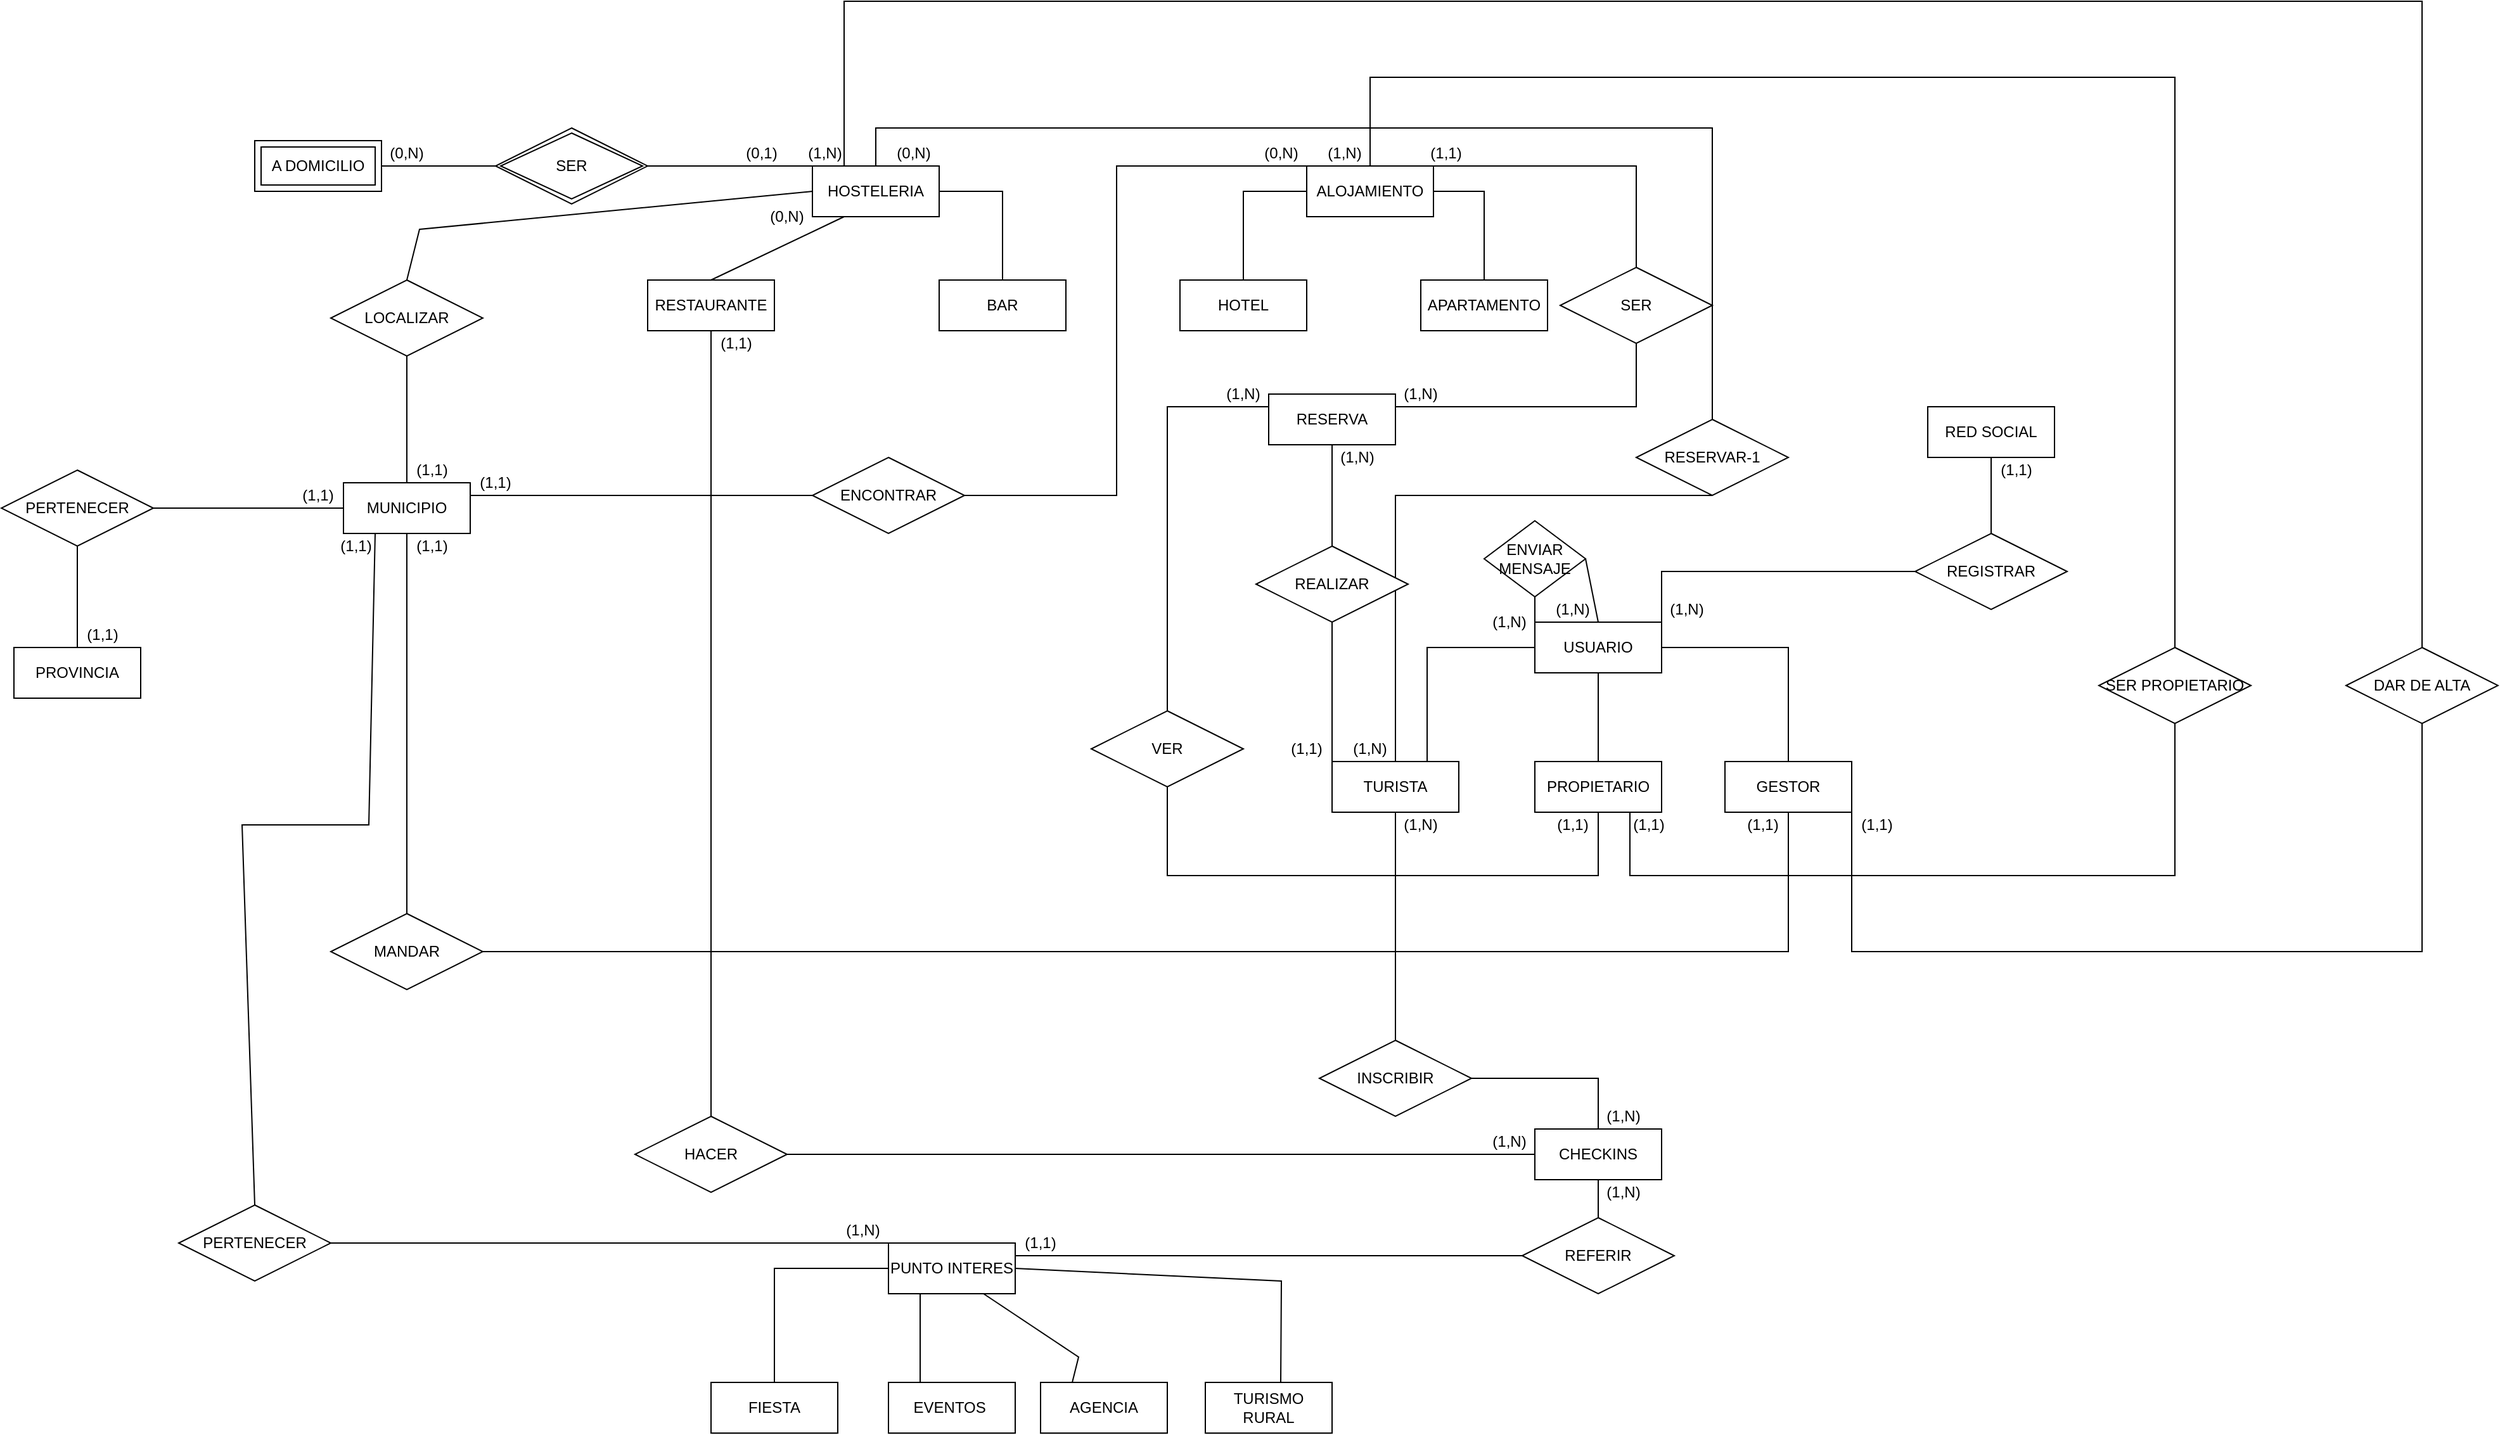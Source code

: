 <mxfile version="14.4.3" type="github">
  <diagram id="R2lEEEUBdFMjLlhIrx00" name="Page-1">
    <mxGraphModel dx="2433" dy="1789" grid="1" gridSize="10" guides="1" tooltips="1" connect="1" arrows="1" fold="1" page="1" pageScale="1" pageWidth="850" pageHeight="1100" math="0" shadow="0" extFonts="Permanent Marker^https://fonts.googleapis.com/css?family=Permanent+Marker">
      <root>
        <mxCell id="0" />
        <mxCell id="1" parent="0" />
        <mxCell id="o4iAExZpC-2CQ51Gos-I-1" value="HOSTELERIA" style="whiteSpace=wrap;html=1;align=center;" parent="1" vertex="1">
          <mxGeometry x="140" y="80" width="100" height="40" as="geometry" />
        </mxCell>
        <mxCell id="o4iAExZpC-2CQ51Gos-I-3" value="RESTAURANTE" style="whiteSpace=wrap;html=1;align=center;" parent="1" vertex="1">
          <mxGeometry x="10" y="170" width="100" height="40" as="geometry" />
        </mxCell>
        <mxCell id="o4iAExZpC-2CQ51Gos-I-4" value="BAR" style="whiteSpace=wrap;html=1;align=center;" parent="1" vertex="1">
          <mxGeometry x="240" y="170" width="100" height="40" as="geometry" />
        </mxCell>
        <mxCell id="o4iAExZpC-2CQ51Gos-I-5" value="ALOJAMIENTO" style="whiteSpace=wrap;html=1;align=center;" parent="1" vertex="1">
          <mxGeometry x="530" y="80" width="100" height="40" as="geometry" />
        </mxCell>
        <mxCell id="o4iAExZpC-2CQ51Gos-I-6" value="HOTEL" style="whiteSpace=wrap;html=1;align=center;" parent="1" vertex="1">
          <mxGeometry x="430" y="170" width="100" height="40" as="geometry" />
        </mxCell>
        <mxCell id="o4iAExZpC-2CQ51Gos-I-7" value="APARTAMENTO" style="whiteSpace=wrap;html=1;align=center;" parent="1" vertex="1">
          <mxGeometry x="620" y="170" width="100" height="40" as="geometry" />
        </mxCell>
        <mxCell id="o4iAExZpC-2CQ51Gos-I-8" value="PUNTO INTERES" style="whiteSpace=wrap;html=1;align=center;" parent="1" vertex="1">
          <mxGeometry x="200" y="930" width="100" height="40" as="geometry" />
        </mxCell>
        <mxCell id="o4iAExZpC-2CQ51Gos-I-9" value="FIESTA" style="whiteSpace=wrap;html=1;align=center;" parent="1" vertex="1">
          <mxGeometry x="60" y="1040" width="100" height="40" as="geometry" />
        </mxCell>
        <mxCell id="o4iAExZpC-2CQ51Gos-I-10" value="EVENTOS&amp;nbsp;" style="whiteSpace=wrap;html=1;align=center;" parent="1" vertex="1">
          <mxGeometry x="200" y="1040" width="100" height="40" as="geometry" />
        </mxCell>
        <mxCell id="o4iAExZpC-2CQ51Gos-I-11" value="AGENCIA" style="whiteSpace=wrap;html=1;align=center;" parent="1" vertex="1">
          <mxGeometry x="320" y="1040" width="100" height="40" as="geometry" />
        </mxCell>
        <mxCell id="o4iAExZpC-2CQ51Gos-I-12" value="TURISMO RURAL" style="whiteSpace=wrap;html=1;align=center;" parent="1" vertex="1">
          <mxGeometry x="450" y="1040" width="100" height="40" as="geometry" />
        </mxCell>
        <mxCell id="o4iAExZpC-2CQ51Gos-I-13" value="RED SOCIAL" style="whiteSpace=wrap;html=1;align=center;" parent="1" vertex="1">
          <mxGeometry x="1020" y="270" width="100" height="40" as="geometry" />
        </mxCell>
        <mxCell id="o4iAExZpC-2CQ51Gos-I-14" value="USUARIO" style="whiteSpace=wrap;html=1;align=center;" parent="1" vertex="1">
          <mxGeometry x="710" y="440" width="100" height="40" as="geometry" />
        </mxCell>
        <mxCell id="o4iAExZpC-2CQ51Gos-I-15" value="TURISTA" style="whiteSpace=wrap;html=1;align=center;" parent="1" vertex="1">
          <mxGeometry x="550" y="550" width="100" height="40" as="geometry" />
        </mxCell>
        <mxCell id="o4iAExZpC-2CQ51Gos-I-16" value="PROPIETARIO" style="whiteSpace=wrap;html=1;align=center;" parent="1" vertex="1">
          <mxGeometry x="710" y="550" width="100" height="40" as="geometry" />
        </mxCell>
        <mxCell id="o4iAExZpC-2CQ51Gos-I-17" value="GESTOR" style="whiteSpace=wrap;html=1;align=center;" parent="1" vertex="1">
          <mxGeometry x="860" y="550" width="100" height="40" as="geometry" />
        </mxCell>
        <mxCell id="o4iAExZpC-2CQ51Gos-I-18" value="REGISTRAR" style="shape=rhombus;perimeter=rhombusPerimeter;whiteSpace=wrap;html=1;align=center;" parent="1" vertex="1">
          <mxGeometry x="1010" y="370" width="120" height="60" as="geometry" />
        </mxCell>
        <mxCell id="o4iAExZpC-2CQ51Gos-I-25" value="" style="endArrow=none;html=1;rounded=0;entryX=0.5;entryY=1;entryDx=0;entryDy=0;exitX=0.5;exitY=0;exitDx=0;exitDy=0;" parent="1" source="o4iAExZpC-2CQ51Gos-I-18" target="o4iAExZpC-2CQ51Gos-I-13" edge="1">
          <mxGeometry relative="1" as="geometry">
            <mxPoint x="760" y="319.5" as="sourcePoint" />
            <mxPoint x="920" y="319.5" as="targetPoint" />
            <Array as="points" />
          </mxGeometry>
        </mxCell>
        <mxCell id="o4iAExZpC-2CQ51Gos-I-26" value="" style="endArrow=none;html=1;rounded=0;entryX=0;entryY=0.5;entryDx=0;entryDy=0;exitX=1;exitY=0;exitDx=0;exitDy=0;" parent="1" source="o4iAExZpC-2CQ51Gos-I-14" target="o4iAExZpC-2CQ51Gos-I-18" edge="1">
          <mxGeometry relative="1" as="geometry">
            <mxPoint x="760" y="440" as="sourcePoint" />
            <mxPoint x="930.04" y="430" as="targetPoint" />
            <Array as="points">
              <mxPoint x="810" y="400" />
              <mxPoint x="850" y="400" />
            </Array>
          </mxGeometry>
        </mxCell>
        <mxCell id="o4iAExZpC-2CQ51Gos-I-27" value="" style="endArrow=none;html=1;rounded=0;entryX=0;entryY=0.5;entryDx=0;entryDy=0;exitX=0.75;exitY=0;exitDx=0;exitDy=0;" parent="1" source="o4iAExZpC-2CQ51Gos-I-15" target="o4iAExZpC-2CQ51Gos-I-14" edge="1">
          <mxGeometry relative="1" as="geometry">
            <mxPoint x="550" y="460" as="sourcePoint" />
            <mxPoint x="710" y="460" as="targetPoint" />
            <Array as="points">
              <mxPoint x="625" y="460" />
            </Array>
          </mxGeometry>
        </mxCell>
        <mxCell id="o4iAExZpC-2CQ51Gos-I-28" value="" style="endArrow=none;html=1;rounded=0;exitX=1;exitY=0.5;exitDx=0;exitDy=0;entryX=0.5;entryY=0;entryDx=0;entryDy=0;" parent="1" source="o4iAExZpC-2CQ51Gos-I-14" target="o4iAExZpC-2CQ51Gos-I-17" edge="1">
          <mxGeometry relative="1" as="geometry">
            <mxPoint x="830" y="460" as="sourcePoint" />
            <mxPoint x="990" y="460" as="targetPoint" />
            <Array as="points">
              <mxPoint x="910" y="460" />
            </Array>
          </mxGeometry>
        </mxCell>
        <mxCell id="o4iAExZpC-2CQ51Gos-I-29" value="" style="endArrow=none;html=1;rounded=0;entryX=0.5;entryY=1;entryDx=0;entryDy=0;exitX=0.5;exitY=0;exitDx=0;exitDy=0;" parent="1" source="o4iAExZpC-2CQ51Gos-I-16" target="o4iAExZpC-2CQ51Gos-I-14" edge="1">
          <mxGeometry relative="1" as="geometry">
            <mxPoint x="640" y="620" as="sourcePoint" />
            <mxPoint x="800" y="620" as="targetPoint" />
          </mxGeometry>
        </mxCell>
        <mxCell id="o4iAExZpC-2CQ51Gos-I-30" value="" style="endArrow=none;html=1;rounded=0;entryX=0;entryY=0.5;entryDx=0;entryDy=0;exitX=0.5;exitY=0;exitDx=0;exitDy=0;" parent="1" source="o4iAExZpC-2CQ51Gos-I-9" target="o4iAExZpC-2CQ51Gos-I-8" edge="1">
          <mxGeometry relative="1" as="geometry">
            <mxPoint x="80" y="1030" as="sourcePoint" />
            <mxPoint x="190" y="940" as="targetPoint" />
            <Array as="points">
              <mxPoint x="110" y="950" />
            </Array>
          </mxGeometry>
        </mxCell>
        <mxCell id="o4iAExZpC-2CQ51Gos-I-31" value="" style="endArrow=none;html=1;rounded=0;exitX=1;exitY=0.5;exitDx=0;exitDy=0;entryX=0.595;entryY=0.001;entryDx=0;entryDy=0;entryPerimeter=0;" parent="1" source="o4iAExZpC-2CQ51Gos-I-8" target="o4iAExZpC-2CQ51Gos-I-12" edge="1">
          <mxGeometry relative="1" as="geometry">
            <mxPoint x="360" y="950" as="sourcePoint" />
            <mxPoint x="510" y="1040" as="targetPoint" />
            <Array as="points">
              <mxPoint x="510" y="960" />
            </Array>
          </mxGeometry>
        </mxCell>
        <mxCell id="o4iAExZpC-2CQ51Gos-I-32" value="" style="endArrow=none;html=1;rounded=0;exitX=0.25;exitY=1;exitDx=0;exitDy=0;entryX=0.25;entryY=0;entryDx=0;entryDy=0;" parent="1" source="o4iAExZpC-2CQ51Gos-I-8" target="o4iAExZpC-2CQ51Gos-I-10" edge="1">
          <mxGeometry relative="1" as="geometry">
            <mxPoint x="360" y="990" as="sourcePoint" />
            <mxPoint x="520" y="990" as="targetPoint" />
          </mxGeometry>
        </mxCell>
        <mxCell id="o4iAExZpC-2CQ51Gos-I-33" value="" style="endArrow=none;html=1;rounded=0;exitX=0.75;exitY=1;exitDx=0;exitDy=0;entryX=0.25;entryY=0;entryDx=0;entryDy=0;" parent="1" source="o4iAExZpC-2CQ51Gos-I-8" target="o4iAExZpC-2CQ51Gos-I-11" edge="1">
          <mxGeometry relative="1" as="geometry">
            <mxPoint x="290" y="1000" as="sourcePoint" />
            <mxPoint x="450" y="1000" as="targetPoint" />
            <Array as="points">
              <mxPoint x="350" y="1020" />
            </Array>
          </mxGeometry>
        </mxCell>
        <mxCell id="o4iAExZpC-2CQ51Gos-I-34" value="" style="endArrow=none;html=1;rounded=0;exitX=0.25;exitY=1;exitDx=0;exitDy=0;entryX=0.5;entryY=0;entryDx=0;entryDy=0;" parent="1" source="o4iAExZpC-2CQ51Gos-I-1" target="o4iAExZpC-2CQ51Gos-I-3" edge="1">
          <mxGeometry relative="1" as="geometry">
            <mxPoint x="210" y="260" as="sourcePoint" />
            <mxPoint x="370" y="260" as="targetPoint" />
            <Array as="points" />
          </mxGeometry>
        </mxCell>
        <mxCell id="o4iAExZpC-2CQ51Gos-I-35" value="" style="endArrow=none;html=1;rounded=0;exitX=0.5;exitY=0;exitDx=0;exitDy=0;entryX=1;entryY=0.5;entryDx=0;entryDy=0;" parent="1" source="o4iAExZpC-2CQ51Gos-I-4" target="o4iAExZpC-2CQ51Gos-I-1" edge="1">
          <mxGeometry relative="1" as="geometry">
            <mxPoint x="260" y="260" as="sourcePoint" />
            <mxPoint x="420" y="260" as="targetPoint" />
            <Array as="points">
              <mxPoint x="290" y="100" />
            </Array>
          </mxGeometry>
        </mxCell>
        <mxCell id="o4iAExZpC-2CQ51Gos-I-36" value="" style="endArrow=none;html=1;rounded=0;entryX=0;entryY=0.5;entryDx=0;entryDy=0;exitX=0.5;exitY=0;exitDx=0;exitDy=0;" parent="1" source="o4iAExZpC-2CQ51Gos-I-6" target="o4iAExZpC-2CQ51Gos-I-5" edge="1">
          <mxGeometry relative="1" as="geometry">
            <mxPoint x="380" y="250" as="sourcePoint" />
            <mxPoint x="540" y="250" as="targetPoint" />
            <Array as="points">
              <mxPoint x="480" y="100" />
            </Array>
          </mxGeometry>
        </mxCell>
        <mxCell id="o4iAExZpC-2CQ51Gos-I-37" value="" style="endArrow=none;html=1;rounded=0;exitX=1;exitY=0.5;exitDx=0;exitDy=0;entryX=0.5;entryY=0;entryDx=0;entryDy=0;" parent="1" source="o4iAExZpC-2CQ51Gos-I-5" target="o4iAExZpC-2CQ51Gos-I-7" edge="1">
          <mxGeometry relative="1" as="geometry">
            <mxPoint x="660" y="100" as="sourcePoint" />
            <mxPoint x="820" y="100" as="targetPoint" />
            <Array as="points">
              <mxPoint x="670" y="100" />
            </Array>
          </mxGeometry>
        </mxCell>
        <mxCell id="o4iAExZpC-2CQ51Gos-I-39" value="RESERVAR-1" style="shape=rhombus;perimeter=rhombusPerimeter;whiteSpace=wrap;html=1;align=center;" parent="1" vertex="1">
          <mxGeometry x="790" y="280" width="120" height="60" as="geometry" />
        </mxCell>
        <mxCell id="o4iAExZpC-2CQ51Gos-I-42" value="" style="endArrow=none;html=1;rounded=0;entryX=0.5;entryY=1;entryDx=0;entryDy=0;exitX=0.5;exitY=0;exitDx=0;exitDy=0;" parent="1" source="o4iAExZpC-2CQ51Gos-I-15" target="o4iAExZpC-2CQ51Gos-I-39" edge="1">
          <mxGeometry relative="1" as="geometry">
            <mxPoint x="580" y="560" as="sourcePoint" />
            <mxPoint x="800" y="360" as="targetPoint" />
            <Array as="points">
              <mxPoint x="600" y="340" />
            </Array>
          </mxGeometry>
        </mxCell>
        <mxCell id="o4iAExZpC-2CQ51Gos-I-43" value="" style="endArrow=none;html=1;rounded=0;exitX=0.5;exitY=0;exitDx=0;exitDy=0;entryX=0.5;entryY=0;entryDx=0;entryDy=0;" parent="1" source="o4iAExZpC-2CQ51Gos-I-1" target="o4iAExZpC-2CQ51Gos-I-39" edge="1">
          <mxGeometry relative="1" as="geometry">
            <mxPoint x="210" y="50" as="sourcePoint" />
            <mxPoint x="370" y="50" as="targetPoint" />
            <Array as="points">
              <mxPoint x="190" y="50" />
              <mxPoint x="760" y="50" />
              <mxPoint x="850" y="50" />
            </Array>
          </mxGeometry>
        </mxCell>
        <mxCell id="o4iAExZpC-2CQ51Gos-I-50" value="REALIZAR" style="shape=rhombus;perimeter=rhombusPerimeter;whiteSpace=wrap;html=1;align=center;" parent="1" vertex="1">
          <mxGeometry x="490" y="380" width="120" height="60" as="geometry" />
        </mxCell>
        <mxCell id="o4iAExZpC-2CQ51Gos-I-52" value="" style="endArrow=none;html=1;rounded=0;entryX=0.5;entryY=1;entryDx=0;entryDy=0;exitX=0;exitY=0;exitDx=0;exitDy=0;" parent="1" source="o4iAExZpC-2CQ51Gos-I-15" target="o4iAExZpC-2CQ51Gos-I-50" edge="1">
          <mxGeometry relative="1" as="geometry">
            <mxPoint x="820" y="450" as="sourcePoint" />
            <mxPoint x="860" y="330" as="targetPoint" />
            <Array as="points" />
          </mxGeometry>
        </mxCell>
        <mxCell id="cLi5nbnr-QQRvA7Y3jT5-1" value="A DOMICILIO" style="shape=ext;margin=3;double=1;whiteSpace=wrap;html=1;align=center;" parent="1" vertex="1">
          <mxGeometry x="-300" y="60" width="100" height="40" as="geometry" />
        </mxCell>
        <mxCell id="cLi5nbnr-QQRvA7Y3jT5-2" value="SER" style="shape=rhombus;double=1;perimeter=rhombusPerimeter;whiteSpace=wrap;html=1;align=center;" parent="1" vertex="1">
          <mxGeometry x="-110" y="50" width="120" height="60" as="geometry" />
        </mxCell>
        <mxCell id="cLi5nbnr-QQRvA7Y3jT5-3" value="" style="endArrow=none;html=1;rounded=0;entryX=0;entryY=0.5;entryDx=0;entryDy=0;exitX=1;exitY=0.5;exitDx=0;exitDy=0;" parent="1" source="cLi5nbnr-QQRvA7Y3jT5-1" target="cLi5nbnr-QQRvA7Y3jT5-2" edge="1">
          <mxGeometry relative="1" as="geometry">
            <mxPoint x="-210" y="130" as="sourcePoint" />
            <mxPoint x="-60" y="150" as="targetPoint" />
          </mxGeometry>
        </mxCell>
        <mxCell id="cLi5nbnr-QQRvA7Y3jT5-4" value="" style="endArrow=none;html=1;rounded=0;entryX=0;entryY=0;entryDx=0;entryDy=0;exitX=1;exitY=0.5;exitDx=0;exitDy=0;" parent="1" source="cLi5nbnr-QQRvA7Y3jT5-2" target="o4iAExZpC-2CQ51Gos-I-1" edge="1">
          <mxGeometry relative="1" as="geometry">
            <mxPoint x="-160" y="150" as="sourcePoint" />
            <mxPoint y="150" as="targetPoint" />
          </mxGeometry>
        </mxCell>
        <mxCell id="cLi5nbnr-QQRvA7Y3jT5-5" value="MUNICIPIO" style="whiteSpace=wrap;html=1;align=center;" parent="1" vertex="1">
          <mxGeometry x="-230" y="330" width="100" height="40" as="geometry" />
        </mxCell>
        <mxCell id="cLi5nbnr-QQRvA7Y3jT5-6" value="LOCALIZAR" style="shape=rhombus;perimeter=rhombusPerimeter;whiteSpace=wrap;html=1;align=center;" parent="1" vertex="1">
          <mxGeometry x="-240" y="170" width="120" height="60" as="geometry" />
        </mxCell>
        <mxCell id="cLi5nbnr-QQRvA7Y3jT5-7" value="" style="endArrow=none;html=1;rounded=0;exitX=0.5;exitY=0;exitDx=0;exitDy=0;entryX=0;entryY=0.5;entryDx=0;entryDy=0;" parent="1" source="cLi5nbnr-QQRvA7Y3jT5-6" target="o4iAExZpC-2CQ51Gos-I-1" edge="1">
          <mxGeometry relative="1" as="geometry">
            <mxPoint x="-130" y="150" as="sourcePoint" />
            <mxPoint x="30" y="150" as="targetPoint" />
            <Array as="points">
              <mxPoint x="-170" y="130" />
            </Array>
          </mxGeometry>
        </mxCell>
        <mxCell id="cLi5nbnr-QQRvA7Y3jT5-9" value="" style="endArrow=none;html=1;rounded=0;exitX=0.5;exitY=1;exitDx=0;exitDy=0;entryX=0.5;entryY=0;entryDx=0;entryDy=0;" parent="1" source="cLi5nbnr-QQRvA7Y3jT5-6" target="cLi5nbnr-QQRvA7Y3jT5-5" edge="1">
          <mxGeometry relative="1" as="geometry">
            <mxPoint x="-220" y="270" as="sourcePoint" />
            <mxPoint x="-60" y="270" as="targetPoint" />
          </mxGeometry>
        </mxCell>
        <mxCell id="cLi5nbnr-QQRvA7Y3jT5-10" value="MANDAR" style="shape=rhombus;perimeter=rhombusPerimeter;whiteSpace=wrap;html=1;align=center;" parent="1" vertex="1">
          <mxGeometry x="-240" y="670" width="120" height="60" as="geometry" />
        </mxCell>
        <mxCell id="cLi5nbnr-QQRvA7Y3jT5-11" value="" style="endArrow=none;html=1;rounded=0;exitX=0.5;exitY=1;exitDx=0;exitDy=0;entryX=0.5;entryY=0;entryDx=0;entryDy=0;" parent="1" source="cLi5nbnr-QQRvA7Y3jT5-5" target="cLi5nbnr-QQRvA7Y3jT5-10" edge="1">
          <mxGeometry relative="1" as="geometry">
            <mxPoint x="-150" y="490" as="sourcePoint" />
            <mxPoint x="10" y="490" as="targetPoint" />
          </mxGeometry>
        </mxCell>
        <mxCell id="cLi5nbnr-QQRvA7Y3jT5-12" value="" style="endArrow=none;html=1;rounded=0;exitX=1;exitY=0.5;exitDx=0;exitDy=0;entryX=0.5;entryY=1;entryDx=0;entryDy=0;" parent="1" source="cLi5nbnr-QQRvA7Y3jT5-10" target="o4iAExZpC-2CQ51Gos-I-17" edge="1">
          <mxGeometry relative="1" as="geometry">
            <mxPoint x="10" y="700" as="sourcePoint" />
            <mxPoint x="170" y="700" as="targetPoint" />
            <Array as="points">
              <mxPoint x="910" y="700" />
            </Array>
          </mxGeometry>
        </mxCell>
        <mxCell id="cLi5nbnr-QQRvA7Y3jT5-13" value="(0,N)" style="text;html=1;strokeColor=none;fillColor=none;align=center;verticalAlign=middle;whiteSpace=wrap;rounded=0;" parent="1" vertex="1">
          <mxGeometry x="100" y="110" width="40" height="20" as="geometry" />
        </mxCell>
        <mxCell id="cLi5nbnr-QQRvA7Y3jT5-14" value="(1,1)" style="text;html=1;strokeColor=none;fillColor=none;align=center;verticalAlign=middle;whiteSpace=wrap;rounded=0;" parent="1" vertex="1">
          <mxGeometry x="-180" y="310" width="40" height="20" as="geometry" />
        </mxCell>
        <mxCell id="cLi5nbnr-QQRvA7Y3jT5-15" value="(1,1)" style="text;html=1;strokeColor=none;fillColor=none;align=center;verticalAlign=middle;whiteSpace=wrap;rounded=0;" parent="1" vertex="1">
          <mxGeometry x="-180" y="370" width="40" height="20" as="geometry" />
        </mxCell>
        <mxCell id="cLi5nbnr-QQRvA7Y3jT5-16" value="(1,1)" style="text;html=1;strokeColor=none;fillColor=none;align=center;verticalAlign=middle;whiteSpace=wrap;rounded=0;" parent="1" vertex="1">
          <mxGeometry x="870" y="590" width="40" height="20" as="geometry" />
        </mxCell>
        <mxCell id="cLi5nbnr-QQRvA7Y3jT5-17" value="(0,N)" style="text;html=1;strokeColor=none;fillColor=none;align=center;verticalAlign=middle;whiteSpace=wrap;rounded=0;" parent="1" vertex="1">
          <mxGeometry x="-200" y="60" width="40" height="20" as="geometry" />
        </mxCell>
        <mxCell id="cLi5nbnr-QQRvA7Y3jT5-18" value="(0,1)" style="text;html=1;strokeColor=none;fillColor=none;align=center;verticalAlign=middle;whiteSpace=wrap;rounded=0;" parent="1" vertex="1">
          <mxGeometry x="80" y="60" width="40" height="20" as="geometry" />
        </mxCell>
        <mxCell id="cLi5nbnr-QQRvA7Y3jT5-19" value="(0,N)" style="text;html=1;strokeColor=none;fillColor=none;align=center;verticalAlign=middle;whiteSpace=wrap;rounded=0;" parent="1" vertex="1">
          <mxGeometry x="200" y="60" width="40" height="20" as="geometry" />
        </mxCell>
        <mxCell id="cLi5nbnr-QQRvA7Y3jT5-20" value="(1,1)" style="text;html=1;strokeColor=none;fillColor=none;align=center;verticalAlign=middle;whiteSpace=wrap;rounded=0;" parent="1" vertex="1">
          <mxGeometry x="620" y="60" width="40" height="20" as="geometry" />
        </mxCell>
        <mxCell id="cLi5nbnr-QQRvA7Y3jT5-21" value="(1,1)" style="text;html=1;strokeColor=none;fillColor=none;align=center;verticalAlign=middle;whiteSpace=wrap;rounded=0;" parent="1" vertex="1">
          <mxGeometry x="510" y="530" width="40" height="20" as="geometry" />
        </mxCell>
        <mxCell id="cLi5nbnr-QQRvA7Y3jT5-22" value="(1,N)" style="text;html=1;strokeColor=none;fillColor=none;align=center;verticalAlign=middle;whiteSpace=wrap;rounded=0;" parent="1" vertex="1">
          <mxGeometry x="560" y="530" width="40" height="20" as="geometry" />
        </mxCell>
        <mxCell id="cLi5nbnr-QQRvA7Y3jT5-23" value="(1,1)" style="text;html=1;strokeColor=none;fillColor=none;align=center;verticalAlign=middle;whiteSpace=wrap;rounded=0;" parent="1" vertex="1">
          <mxGeometry x="1070" y="310" width="40" height="20" as="geometry" />
        </mxCell>
        <mxCell id="cLi5nbnr-QQRvA7Y3jT5-24" value="(1,N)" style="text;html=1;strokeColor=none;fillColor=none;align=center;verticalAlign=middle;whiteSpace=wrap;rounded=0;" parent="1" vertex="1">
          <mxGeometry x="810" y="420" width="40" height="20" as="geometry" />
        </mxCell>
        <mxCell id="cLi5nbnr-QQRvA7Y3jT5-25" value="ENCONTRAR" style="shape=rhombus;perimeter=rhombusPerimeter;whiteSpace=wrap;html=1;align=center;" parent="1" vertex="1">
          <mxGeometry x="140" y="310" width="120" height="60" as="geometry" />
        </mxCell>
        <mxCell id="cLi5nbnr-QQRvA7Y3jT5-26" value="" style="endArrow=none;html=1;rounded=0;entryX=0;entryY=0.5;entryDx=0;entryDy=0;exitX=1;exitY=0.25;exitDx=0;exitDy=0;" parent="1" source="cLi5nbnr-QQRvA7Y3jT5-5" target="cLi5nbnr-QQRvA7Y3jT5-25" edge="1">
          <mxGeometry relative="1" as="geometry">
            <mxPoint x="-30" y="310" as="sourcePoint" />
            <mxPoint x="130" y="310" as="targetPoint" />
          </mxGeometry>
        </mxCell>
        <mxCell id="cLi5nbnr-QQRvA7Y3jT5-27" value="" style="endArrow=none;html=1;rounded=0;exitX=1;exitY=0.5;exitDx=0;exitDy=0;entryX=0;entryY=0;entryDx=0;entryDy=0;" parent="1" source="cLi5nbnr-QQRvA7Y3jT5-25" target="o4iAExZpC-2CQ51Gos-I-5" edge="1">
          <mxGeometry relative="1" as="geometry">
            <mxPoint x="310" y="300" as="sourcePoint" />
            <mxPoint x="470" y="300" as="targetPoint" />
            <Array as="points">
              <mxPoint x="380" y="340" />
              <mxPoint x="380" y="80" />
            </Array>
          </mxGeometry>
        </mxCell>
        <mxCell id="cLi5nbnr-QQRvA7Y3jT5-28" value="(0,N)" style="text;html=1;strokeColor=none;fillColor=none;align=center;verticalAlign=middle;whiteSpace=wrap;rounded=0;" parent="1" vertex="1">
          <mxGeometry x="490" y="60" width="40" height="20" as="geometry" />
        </mxCell>
        <mxCell id="cLi5nbnr-QQRvA7Y3jT5-29" value="(1,1)" style="text;html=1;strokeColor=none;fillColor=none;align=center;verticalAlign=middle;whiteSpace=wrap;rounded=0;" parent="1" vertex="1">
          <mxGeometry x="-130" y="320" width="40" height="20" as="geometry" />
        </mxCell>
        <mxCell id="cLi5nbnr-QQRvA7Y3jT5-30" value="PERTENECER" style="shape=rhombus;perimeter=rhombusPerimeter;whiteSpace=wrap;html=1;align=center;" parent="1" vertex="1">
          <mxGeometry x="-500" y="320" width="120" height="60" as="geometry" />
        </mxCell>
        <mxCell id="cLi5nbnr-QQRvA7Y3jT5-31" value="PROVINCIA" style="whiteSpace=wrap;html=1;align=center;" parent="1" vertex="1">
          <mxGeometry x="-490" y="460" width="100" height="40" as="geometry" />
        </mxCell>
        <mxCell id="cLi5nbnr-QQRvA7Y3jT5-32" value="" style="endArrow=none;html=1;rounded=0;entryX=0;entryY=0.5;entryDx=0;entryDy=0;exitX=1;exitY=0.5;exitDx=0;exitDy=0;" parent="1" source="cLi5nbnr-QQRvA7Y3jT5-30" target="cLi5nbnr-QQRvA7Y3jT5-5" edge="1">
          <mxGeometry relative="1" as="geometry">
            <mxPoint x="-200" y="220" as="sourcePoint" />
            <mxPoint x="-40" y="220" as="targetPoint" />
          </mxGeometry>
        </mxCell>
        <mxCell id="cLi5nbnr-QQRvA7Y3jT5-34" value="" style="endArrow=none;html=1;rounded=0;entryX=0.5;entryY=0;entryDx=0;entryDy=0;exitX=0.5;exitY=1;exitDx=0;exitDy=0;" parent="1" source="cLi5nbnr-QQRvA7Y3jT5-30" target="cLi5nbnr-QQRvA7Y3jT5-31" edge="1">
          <mxGeometry relative="1" as="geometry">
            <mxPoint x="-370.0" y="360" as="sourcePoint" />
            <mxPoint x="-220" y="360" as="targetPoint" />
          </mxGeometry>
        </mxCell>
        <mxCell id="cLi5nbnr-QQRvA7Y3jT5-35" value="(1,1)" style="text;html=1;strokeColor=none;fillColor=none;align=center;verticalAlign=middle;whiteSpace=wrap;rounded=0;" parent="1" vertex="1">
          <mxGeometry x="-270" y="330" width="40" height="20" as="geometry" />
        </mxCell>
        <mxCell id="cLi5nbnr-QQRvA7Y3jT5-36" value="(1,1)" style="text;html=1;strokeColor=none;fillColor=none;align=center;verticalAlign=middle;whiteSpace=wrap;rounded=0;" parent="1" vertex="1">
          <mxGeometry x="-440" y="440" width="40" height="20" as="geometry" />
        </mxCell>
        <mxCell id="cLi5nbnr-QQRvA7Y3jT5-44" value="RESERVA" style="whiteSpace=wrap;html=1;align=center;" parent="1" vertex="1">
          <mxGeometry x="500" y="260" width="100" height="40" as="geometry" />
        </mxCell>
        <mxCell id="cLi5nbnr-QQRvA7Y3jT5-45" value="" style="endArrow=none;html=1;rounded=0;entryX=0.5;entryY=1;entryDx=0;entryDy=0;exitX=0.5;exitY=0;exitDx=0;exitDy=0;" parent="1" source="o4iAExZpC-2CQ51Gos-I-50" target="cLi5nbnr-QQRvA7Y3jT5-44" edge="1">
          <mxGeometry relative="1" as="geometry">
            <mxPoint x="360" y="360" as="sourcePoint" />
            <mxPoint x="520" y="360" as="targetPoint" />
          </mxGeometry>
        </mxCell>
        <mxCell id="cLi5nbnr-QQRvA7Y3jT5-46" value="(1,N)" style="text;html=1;strokeColor=none;fillColor=none;align=center;verticalAlign=middle;whiteSpace=wrap;rounded=0;" parent="1" vertex="1">
          <mxGeometry x="550" y="300" width="40" height="20" as="geometry" />
        </mxCell>
        <mxCell id="cLi5nbnr-QQRvA7Y3jT5-47" value="SER" style="shape=rhombus;perimeter=rhombusPerimeter;whiteSpace=wrap;html=1;align=center;" parent="1" vertex="1">
          <mxGeometry x="730" y="160" width="120" height="60" as="geometry" />
        </mxCell>
        <mxCell id="cLi5nbnr-QQRvA7Y3jT5-48" value="" style="endArrow=none;html=1;rounded=0;exitX=0;exitY=1;exitDx=0;exitDy=0;entryX=0.5;entryY=1;entryDx=0;entryDy=0;" parent="1" source="cLi5nbnr-QQRvA7Y3jT5-51" target="cLi5nbnr-QQRvA7Y3jT5-47" edge="1">
          <mxGeometry relative="1" as="geometry">
            <mxPoint x="650" y="270" as="sourcePoint" />
            <mxPoint x="810" y="270" as="targetPoint" />
            <Array as="points">
              <mxPoint x="790" y="270" />
            </Array>
          </mxGeometry>
        </mxCell>
        <mxCell id="cLi5nbnr-QQRvA7Y3jT5-50" value="" style="endArrow=none;html=1;rounded=0;exitX=1;exitY=0;exitDx=0;exitDy=0;entryX=0.5;entryY=0;entryDx=0;entryDy=0;" parent="1" source="o4iAExZpC-2CQ51Gos-I-5" target="cLi5nbnr-QQRvA7Y3jT5-47" edge="1">
          <mxGeometry relative="1" as="geometry">
            <mxPoint x="970" y="80" as="sourcePoint" />
            <mxPoint x="1130" y="80" as="targetPoint" />
            <Array as="points">
              <mxPoint x="790" y="80" />
            </Array>
          </mxGeometry>
        </mxCell>
        <mxCell id="cLi5nbnr-QQRvA7Y3jT5-51" value="(1,N)" style="text;html=1;strokeColor=none;fillColor=none;align=center;verticalAlign=middle;whiteSpace=wrap;rounded=0;" parent="1" vertex="1">
          <mxGeometry x="600" y="250" width="40" height="20" as="geometry" />
        </mxCell>
        <mxCell id="cLi5nbnr-QQRvA7Y3jT5-54" value="" style="endArrow=none;html=1;rounded=0;entryX=0.5;entryY=1;entryDx=0;entryDy=0;exitX=0.5;exitY=1;exitDx=0;exitDy=0;" parent="1" source="cLi5nbnr-QQRvA7Y3jT5-55" target="o4iAExZpC-2CQ51Gos-I-16" edge="1">
          <mxGeometry relative="1" as="geometry">
            <mxPoint x="450" y="650" as="sourcePoint" />
            <mxPoint x="610" y="650" as="targetPoint" />
            <Array as="points">
              <mxPoint x="420" y="640" />
              <mxPoint x="760" y="640" />
            </Array>
          </mxGeometry>
        </mxCell>
        <mxCell id="cLi5nbnr-QQRvA7Y3jT5-55" value="VER" style="shape=rhombus;perimeter=rhombusPerimeter;whiteSpace=wrap;html=1;align=center;" parent="1" vertex="1">
          <mxGeometry x="360" y="510" width="120" height="60" as="geometry" />
        </mxCell>
        <mxCell id="cLi5nbnr-QQRvA7Y3jT5-56" value="" style="endArrow=none;html=1;rounded=0;entryX=0.5;entryY=0;entryDx=0;entryDy=0;exitX=0;exitY=0.25;exitDx=0;exitDy=0;" parent="1" source="cLi5nbnr-QQRvA7Y3jT5-44" target="cLi5nbnr-QQRvA7Y3jT5-55" edge="1">
          <mxGeometry relative="1" as="geometry">
            <mxPoint x="190" y="490" as="sourcePoint" />
            <mxPoint x="350" y="490" as="targetPoint" />
            <Array as="points">
              <mxPoint x="420" y="270" />
            </Array>
          </mxGeometry>
        </mxCell>
        <mxCell id="cLi5nbnr-QQRvA7Y3jT5-57" value="(1,N)" style="text;html=1;strokeColor=none;fillColor=none;align=center;verticalAlign=middle;whiteSpace=wrap;rounded=0;" parent="1" vertex="1">
          <mxGeometry x="460" y="250" width="40" height="20" as="geometry" />
        </mxCell>
        <mxCell id="cLi5nbnr-QQRvA7Y3jT5-58" value="(1,1)" style="text;html=1;strokeColor=none;fillColor=none;align=center;verticalAlign=middle;whiteSpace=wrap;rounded=0;" parent="1" vertex="1">
          <mxGeometry x="720" y="590" width="40" height="20" as="geometry" />
        </mxCell>
        <mxCell id="cLi5nbnr-QQRvA7Y3jT5-59" value="SER PROPIETARIO" style="shape=rhombus;perimeter=rhombusPerimeter;whiteSpace=wrap;html=1;align=center;" parent="1" vertex="1">
          <mxGeometry x="1155" y="460" width="120" height="60" as="geometry" />
        </mxCell>
        <mxCell id="cLi5nbnr-QQRvA7Y3jT5-60" value="" style="endArrow=none;html=1;rounded=0;entryX=0.5;entryY=1;entryDx=0;entryDy=0;exitX=0.75;exitY=1;exitDx=0;exitDy=0;" parent="1" source="o4iAExZpC-2CQ51Gos-I-16" target="cLi5nbnr-QQRvA7Y3jT5-59" edge="1">
          <mxGeometry relative="1" as="geometry">
            <mxPoint x="530" y="470" as="sourcePoint" />
            <mxPoint x="690" y="470" as="targetPoint" />
            <Array as="points">
              <mxPoint x="785" y="640" />
              <mxPoint x="1215" y="640" />
            </Array>
          </mxGeometry>
        </mxCell>
        <mxCell id="cLi5nbnr-QQRvA7Y3jT5-61" value="" style="endArrow=none;html=1;rounded=0;entryX=0.5;entryY=0;entryDx=0;entryDy=0;exitX=0.5;exitY=0;exitDx=0;exitDy=0;" parent="1" source="o4iAExZpC-2CQ51Gos-I-5" target="cLi5nbnr-QQRvA7Y3jT5-59" edge="1">
          <mxGeometry relative="1" as="geometry">
            <mxPoint x="1110" y="190" as="sourcePoint" />
            <mxPoint x="1270" y="190" as="targetPoint" />
            <Array as="points">
              <mxPoint x="580" y="10" />
              <mxPoint x="1215" y="10" />
            </Array>
          </mxGeometry>
        </mxCell>
        <mxCell id="cLi5nbnr-QQRvA7Y3jT5-62" value="(1,1)" style="text;html=1;strokeColor=none;fillColor=none;align=center;verticalAlign=middle;whiteSpace=wrap;rounded=0;" parent="1" vertex="1">
          <mxGeometry x="780" y="590" width="40" height="20" as="geometry" />
        </mxCell>
        <mxCell id="cLi5nbnr-QQRvA7Y3jT5-63" value="(1,N)" style="text;html=1;strokeColor=none;fillColor=none;align=center;verticalAlign=middle;whiteSpace=wrap;rounded=0;" parent="1" vertex="1">
          <mxGeometry x="540" y="60" width="40" height="20" as="geometry" />
        </mxCell>
        <mxCell id="cLi5nbnr-QQRvA7Y3jT5-64" value="" style="endArrow=none;html=1;rounded=0;exitX=1;exitY=1;exitDx=0;exitDy=0;entryX=0.5;entryY=1;entryDx=0;entryDy=0;" parent="1" source="o4iAExZpC-2CQ51Gos-I-17" target="cLi5nbnr-QQRvA7Y3jT5-65" edge="1">
          <mxGeometry relative="1" as="geometry">
            <mxPoint x="1020" y="690" as="sourcePoint" />
            <mxPoint x="1180" y="690" as="targetPoint" />
            <Array as="points">
              <mxPoint x="960" y="700" />
              <mxPoint x="1410" y="700" />
            </Array>
          </mxGeometry>
        </mxCell>
        <mxCell id="cLi5nbnr-QQRvA7Y3jT5-65" value="DAR DE ALTA" style="shape=rhombus;perimeter=rhombusPerimeter;whiteSpace=wrap;html=1;align=center;" parent="1" vertex="1">
          <mxGeometry x="1350" y="460" width="120" height="60" as="geometry" />
        </mxCell>
        <mxCell id="cLi5nbnr-QQRvA7Y3jT5-66" value="" style="endArrow=none;html=1;rounded=0;entryX=0.5;entryY=0;entryDx=0;entryDy=0;exitX=0.25;exitY=0;exitDx=0;exitDy=0;" parent="1" source="o4iAExZpC-2CQ51Gos-I-1" target="cLi5nbnr-QQRvA7Y3jT5-65" edge="1">
          <mxGeometry relative="1" as="geometry">
            <mxPoint x="1350" y="330" as="sourcePoint" />
            <mxPoint x="1510" y="330" as="targetPoint" />
            <Array as="points">
              <mxPoint x="165" y="-50" />
              <mxPoint x="1410" y="-50" />
            </Array>
          </mxGeometry>
        </mxCell>
        <mxCell id="cLi5nbnr-QQRvA7Y3jT5-67" value="(1,1)" style="text;html=1;strokeColor=none;fillColor=none;align=center;verticalAlign=middle;whiteSpace=wrap;rounded=0;" parent="1" vertex="1">
          <mxGeometry x="960" y="590" width="40" height="20" as="geometry" />
        </mxCell>
        <mxCell id="cLi5nbnr-QQRvA7Y3jT5-68" value="(1,N)" style="text;html=1;strokeColor=none;fillColor=none;align=center;verticalAlign=middle;whiteSpace=wrap;rounded=0;" parent="1" vertex="1">
          <mxGeometry x="130" y="60" width="40" height="20" as="geometry" />
        </mxCell>
        <mxCell id="RFchGnPMpNvLqmEqep47-2" value="ENVIAR&lt;br&gt;MENSAJE" style="shape=rhombus;perimeter=rhombusPerimeter;whiteSpace=wrap;html=1;align=center;" vertex="1" parent="1">
          <mxGeometry x="670" y="360" width="80" height="60" as="geometry" />
        </mxCell>
        <mxCell id="RFchGnPMpNvLqmEqep47-3" value="" style="endArrow=none;html=1;rounded=0;exitX=1;exitY=0.5;exitDx=0;exitDy=0;entryX=0.5;entryY=0;entryDx=0;entryDy=0;" edge="1" parent="1" source="RFchGnPMpNvLqmEqep47-2" target="o4iAExZpC-2CQ51Gos-I-14">
          <mxGeometry relative="1" as="geometry">
            <mxPoint x="950" y="420" as="sourcePoint" />
            <mxPoint x="1110" y="420" as="targetPoint" />
          </mxGeometry>
        </mxCell>
        <mxCell id="RFchGnPMpNvLqmEqep47-4" value="" style="endArrow=none;html=1;rounded=0;entryX=0;entryY=0.25;entryDx=0;entryDy=0;exitX=0.5;exitY=1;exitDx=0;exitDy=0;" edge="1" parent="1" source="RFchGnPMpNvLqmEqep47-2" target="o4iAExZpC-2CQ51Gos-I-14">
          <mxGeometry relative="1" as="geometry">
            <mxPoint x="540" y="430" as="sourcePoint" />
            <mxPoint x="700" y="430" as="targetPoint" />
          </mxGeometry>
        </mxCell>
        <mxCell id="RFchGnPMpNvLqmEqep47-5" value="(1,N)" style="text;html=1;strokeColor=none;fillColor=none;align=center;verticalAlign=middle;whiteSpace=wrap;rounded=0;" vertex="1" parent="1">
          <mxGeometry x="670" y="430" width="40" height="20" as="geometry" />
        </mxCell>
        <mxCell id="RFchGnPMpNvLqmEqep47-6" value="(1,N)" style="text;html=1;strokeColor=none;fillColor=none;align=center;verticalAlign=middle;whiteSpace=wrap;rounded=0;" vertex="1" parent="1">
          <mxGeometry x="720" y="420" width="40" height="20" as="geometry" />
        </mxCell>
        <mxCell id="RFchGnPMpNvLqmEqep47-7" value="CHECKINS" style="whiteSpace=wrap;html=1;align=center;" vertex="1" parent="1">
          <mxGeometry x="710" y="840" width="100" height="40" as="geometry" />
        </mxCell>
        <mxCell id="RFchGnPMpNvLqmEqep47-8" value="" style="endArrow=none;html=1;rounded=0;exitX=0.5;exitY=1;exitDx=0;exitDy=0;entryX=0.5;entryY=0;entryDx=0;entryDy=0;" edge="1" parent="1" source="o4iAExZpC-2CQ51Gos-I-15" target="RFchGnPMpNvLqmEqep47-9">
          <mxGeometry relative="1" as="geometry">
            <mxPoint x="520" y="770" as="sourcePoint" />
            <mxPoint x="600" y="760" as="targetPoint" />
          </mxGeometry>
        </mxCell>
        <mxCell id="RFchGnPMpNvLqmEqep47-9" value="INSCRIBIR" style="shape=rhombus;perimeter=rhombusPerimeter;whiteSpace=wrap;html=1;align=center;" vertex="1" parent="1">
          <mxGeometry x="540" y="770" width="120" height="60" as="geometry" />
        </mxCell>
        <mxCell id="RFchGnPMpNvLqmEqep47-10" value="" style="endArrow=none;html=1;rounded=0;exitX=1;exitY=0.5;exitDx=0;exitDy=0;entryX=0.5;entryY=0;entryDx=0;entryDy=0;" edge="1" parent="1" source="RFchGnPMpNvLqmEqep47-9" target="RFchGnPMpNvLqmEqep47-7">
          <mxGeometry relative="1" as="geometry">
            <mxPoint x="770" y="780" as="sourcePoint" />
            <mxPoint x="930" y="780" as="targetPoint" />
            <Array as="points">
              <mxPoint x="760" y="800" />
            </Array>
          </mxGeometry>
        </mxCell>
        <mxCell id="RFchGnPMpNvLqmEqep47-11" value="(1,N)" style="text;html=1;strokeColor=none;fillColor=none;align=center;verticalAlign=middle;whiteSpace=wrap;rounded=0;" vertex="1" parent="1">
          <mxGeometry x="760" y="820" width="40" height="20" as="geometry" />
        </mxCell>
        <mxCell id="RFchGnPMpNvLqmEqep47-12" value="(1,N)" style="text;html=1;strokeColor=none;fillColor=none;align=center;verticalAlign=middle;whiteSpace=wrap;rounded=0;" vertex="1" parent="1">
          <mxGeometry x="600" y="590" width="40" height="20" as="geometry" />
        </mxCell>
        <mxCell id="RFchGnPMpNvLqmEqep47-13" value="REFERIR" style="shape=rhombus;perimeter=rhombusPerimeter;whiteSpace=wrap;html=1;align=center;" vertex="1" parent="1">
          <mxGeometry x="700" y="910" width="120" height="60" as="geometry" />
        </mxCell>
        <mxCell id="RFchGnPMpNvLqmEqep47-14" value="" style="endArrow=none;html=1;rounded=0;exitX=0.5;exitY=1;exitDx=0;exitDy=0;entryX=0.5;entryY=0;entryDx=0;entryDy=0;" edge="1" parent="1" source="RFchGnPMpNvLqmEqep47-7" target="RFchGnPMpNvLqmEqep47-13">
          <mxGeometry relative="1" as="geometry">
            <mxPoint x="880" y="900" as="sourcePoint" />
            <mxPoint x="1040" y="900" as="targetPoint" />
          </mxGeometry>
        </mxCell>
        <mxCell id="RFchGnPMpNvLqmEqep47-15" value="" style="endArrow=none;html=1;rounded=0;entryX=0;entryY=0.5;entryDx=0;entryDy=0;exitX=1;exitY=0.25;exitDx=0;exitDy=0;" edge="1" parent="1" source="o4iAExZpC-2CQ51Gos-I-8" target="RFchGnPMpNvLqmEqep47-13">
          <mxGeometry relative="1" as="geometry">
            <mxPoint x="530" y="890" as="sourcePoint" />
            <mxPoint x="690" y="890" as="targetPoint" />
          </mxGeometry>
        </mxCell>
        <mxCell id="RFchGnPMpNvLqmEqep47-16" value="(1,N)" style="text;html=1;strokeColor=none;fillColor=none;align=center;verticalAlign=middle;whiteSpace=wrap;rounded=0;" vertex="1" parent="1">
          <mxGeometry x="760" y="880" width="40" height="20" as="geometry" />
        </mxCell>
        <mxCell id="RFchGnPMpNvLqmEqep47-17" value="(1,1)" style="text;html=1;strokeColor=none;fillColor=none;align=center;verticalAlign=middle;whiteSpace=wrap;rounded=0;" vertex="1" parent="1">
          <mxGeometry x="300" y="920" width="40" height="20" as="geometry" />
        </mxCell>
        <mxCell id="RFchGnPMpNvLqmEqep47-18" value="HACER" style="shape=rhombus;perimeter=rhombusPerimeter;whiteSpace=wrap;html=1;align=center;" vertex="1" parent="1">
          <mxGeometry y="830" width="120" height="60" as="geometry" />
        </mxCell>
        <mxCell id="RFchGnPMpNvLqmEqep47-19" value="" style="endArrow=none;html=1;rounded=0;entryX=0.5;entryY=0;entryDx=0;entryDy=0;exitX=0.5;exitY=1;exitDx=0;exitDy=0;" edge="1" parent="1" source="o4iAExZpC-2CQ51Gos-I-3" target="RFchGnPMpNvLqmEqep47-18">
          <mxGeometry relative="1" as="geometry">
            <mxPoint x="40" y="750" as="sourcePoint" />
            <mxPoint x="200" y="750" as="targetPoint" />
          </mxGeometry>
        </mxCell>
        <mxCell id="RFchGnPMpNvLqmEqep47-20" value="" style="endArrow=none;html=1;rounded=0;exitX=1;exitY=0.5;exitDx=0;exitDy=0;entryX=0;entryY=0.5;entryDx=0;entryDy=0;" edge="1" parent="1" source="RFchGnPMpNvLqmEqep47-18" target="RFchGnPMpNvLqmEqep47-7">
          <mxGeometry relative="1" as="geometry">
            <mxPoint x="240" y="840" as="sourcePoint" />
            <mxPoint x="400" y="840" as="targetPoint" />
          </mxGeometry>
        </mxCell>
        <mxCell id="RFchGnPMpNvLqmEqep47-21" value="(1,N)" style="text;html=1;strokeColor=none;fillColor=none;align=center;verticalAlign=middle;whiteSpace=wrap;rounded=0;" vertex="1" parent="1">
          <mxGeometry x="670" y="840" width="40" height="20" as="geometry" />
        </mxCell>
        <mxCell id="RFchGnPMpNvLqmEqep47-22" value="(1,1)" style="text;html=1;strokeColor=none;fillColor=none;align=center;verticalAlign=middle;whiteSpace=wrap;rounded=0;" vertex="1" parent="1">
          <mxGeometry x="60" y="210" width="40" height="20" as="geometry" />
        </mxCell>
        <mxCell id="RFchGnPMpNvLqmEqep47-23" value="PERTENECER" style="shape=rhombus;perimeter=rhombusPerimeter;whiteSpace=wrap;html=1;align=center;" vertex="1" parent="1">
          <mxGeometry x="-360" y="900" width="120" height="60" as="geometry" />
        </mxCell>
        <mxCell id="RFchGnPMpNvLqmEqep47-24" value="" style="endArrow=none;html=1;rounded=0;exitX=0.25;exitY=1;exitDx=0;exitDy=0;entryX=0.5;entryY=0;entryDx=0;entryDy=0;" edge="1" parent="1" source="cLi5nbnr-QQRvA7Y3jT5-5" target="RFchGnPMpNvLqmEqep47-23">
          <mxGeometry relative="1" as="geometry">
            <mxPoint x="-390" y="750" as="sourcePoint" />
            <mxPoint x="-230" y="750" as="targetPoint" />
            <Array as="points">
              <mxPoint x="-210" y="600" />
              <mxPoint x="-310" y="600" />
            </Array>
          </mxGeometry>
        </mxCell>
        <mxCell id="RFchGnPMpNvLqmEqep47-27" value="" style="endArrow=none;html=1;rounded=0;exitX=1;exitY=0.5;exitDx=0;exitDy=0;entryX=0;entryY=0;entryDx=0;entryDy=0;" edge="1" parent="1" source="RFchGnPMpNvLqmEqep47-23" target="o4iAExZpC-2CQ51Gos-I-8">
          <mxGeometry relative="1" as="geometry">
            <mxPoint x="-190" y="910" as="sourcePoint" />
            <mxPoint x="-30" y="910" as="targetPoint" />
          </mxGeometry>
        </mxCell>
        <mxCell id="RFchGnPMpNvLqmEqep47-28" value="(1,1)" style="text;html=1;strokeColor=none;fillColor=none;align=center;verticalAlign=middle;whiteSpace=wrap;rounded=0;" vertex="1" parent="1">
          <mxGeometry x="-240" y="370" width="40" height="20" as="geometry" />
        </mxCell>
        <mxCell id="RFchGnPMpNvLqmEqep47-29" value="(1,N)" style="text;html=1;strokeColor=none;fillColor=none;align=center;verticalAlign=middle;whiteSpace=wrap;rounded=0;" vertex="1" parent="1">
          <mxGeometry x="160" y="910" width="40" height="20" as="geometry" />
        </mxCell>
      </root>
    </mxGraphModel>
  </diagram>
</mxfile>

